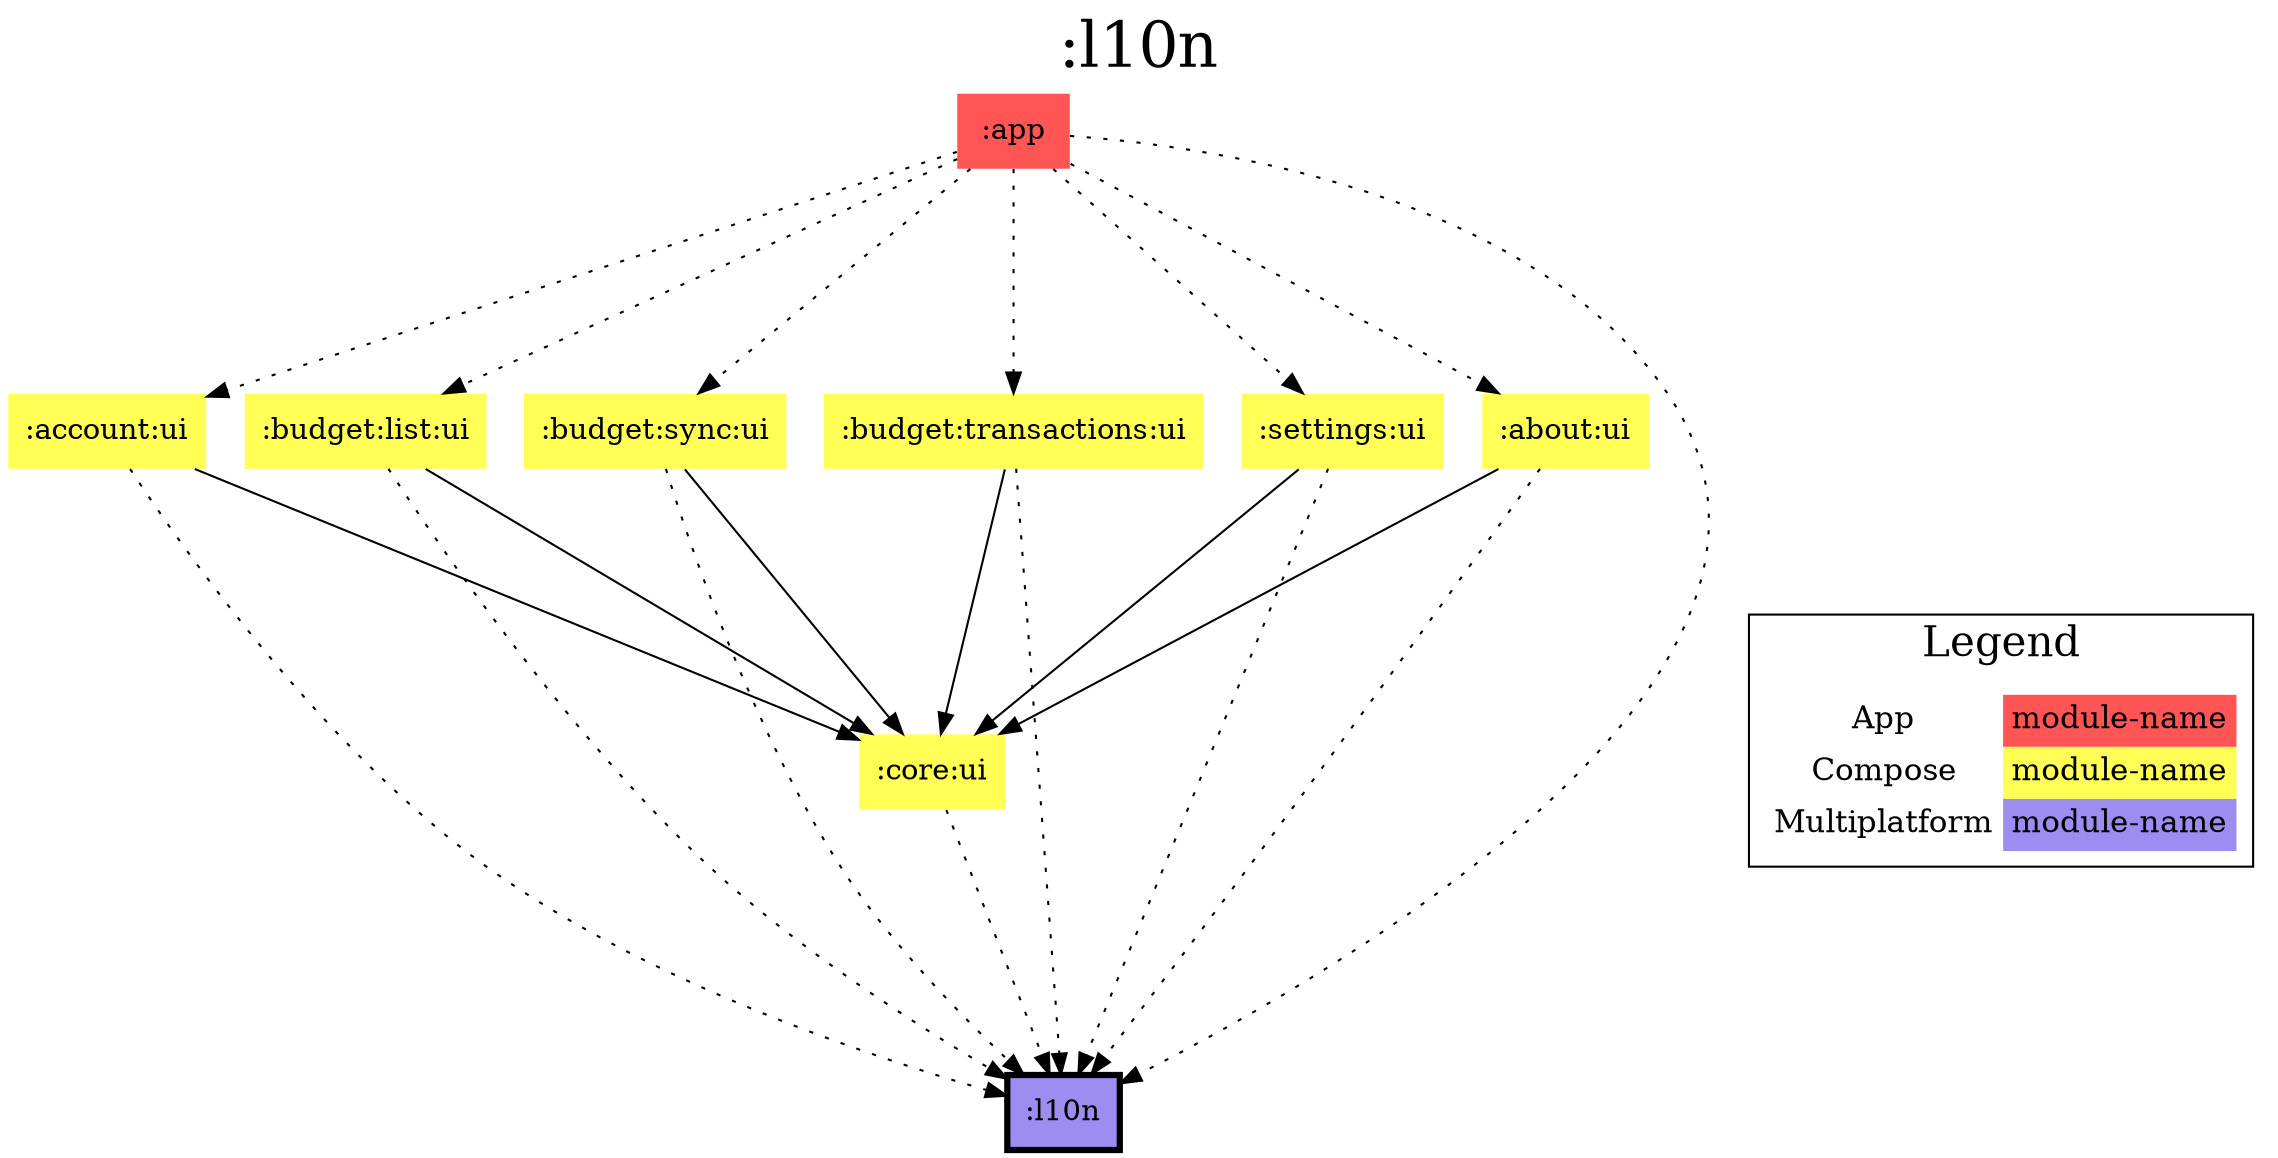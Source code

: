 digraph {
edge ["dir"="forward"]
graph ["dpi"="100","label"=":l10n","labelloc"="t","fontsize"="30","ranksep"="1.5","rankdir"="TB"]
node ["style"="filled"]
":about:ui" ["fillcolor"="#FFFF55","shape"="none"]
":account:ui" ["fillcolor"="#FFFF55","shape"="none"]
":app" ["fillcolor"="#FF5555","shape"="none"]
":budget:list:ui" ["fillcolor"="#FFFF55","shape"="none"]
":budget:sync:ui" ["fillcolor"="#FFFF55","shape"="none"]
":budget:transactions:ui" ["fillcolor"="#FFFF55","shape"="none"]
":core:ui" ["fillcolor"="#FFFF55","shape"="none"]
":l10n" ["fillcolor"="#9D8DF1","color"="black","penwidth"="3","shape"="box"]
":settings:ui" ["fillcolor"="#FFFF55","shape"="none"]
{
edge ["dir"="none"]
graph ["rank"="same"]
":l10n"
}
":about:ui" -> ":core:ui"
":about:ui" -> ":l10n" ["style"="dotted"]
":account:ui" -> ":core:ui"
":account:ui" -> ":l10n" ["style"="dotted"]
":app" -> ":about:ui" ["style"="dotted"]
":app" -> ":account:ui" ["style"="dotted"]
":app" -> ":budget:list:ui" ["style"="dotted"]
":app" -> ":budget:sync:ui" ["style"="dotted"]
":app" -> ":budget:transactions:ui" ["style"="dotted"]
":app" -> ":l10n" ["style"="dotted"]
":app" -> ":settings:ui" ["style"="dotted"]
":budget:list:ui" -> ":core:ui"
":budget:list:ui" -> ":l10n" ["style"="dotted"]
":budget:sync:ui" -> ":core:ui"
":budget:sync:ui" -> ":l10n" ["style"="dotted"]
":budget:transactions:ui" -> ":core:ui"
":budget:transactions:ui" -> ":l10n" ["style"="dotted"]
":core:ui" -> ":l10n" ["style"="dotted"]
":settings:ui" -> ":core:ui"
":settings:ui" -> ":l10n" ["style"="dotted"]
subgraph "cluster_legend" {
edge ["dir"="none"]
graph ["label"="Legend","fontsize"="20"]
"Legend" ["style"="filled","fillcolor"="#FFFFFF","shape"="none","margin"="0","fontsize"="15","label"=<
<TABLE BORDER="0" CELLBORDER="0" CELLSPACING="0" CELLPADDING="4">
<TR><TD>App</TD><TD BGCOLOR="#FF5555">module-name</TD></TR>
<TR><TD>Compose</TD><TD BGCOLOR="#FFFF55">module-name</TD></TR>
<TR><TD>Multiplatform</TD><TD BGCOLOR="#9D8DF1">module-name</TD></TR>
</TABLE>
>]
} -> ":l10n" ["style"="invis"]
}
